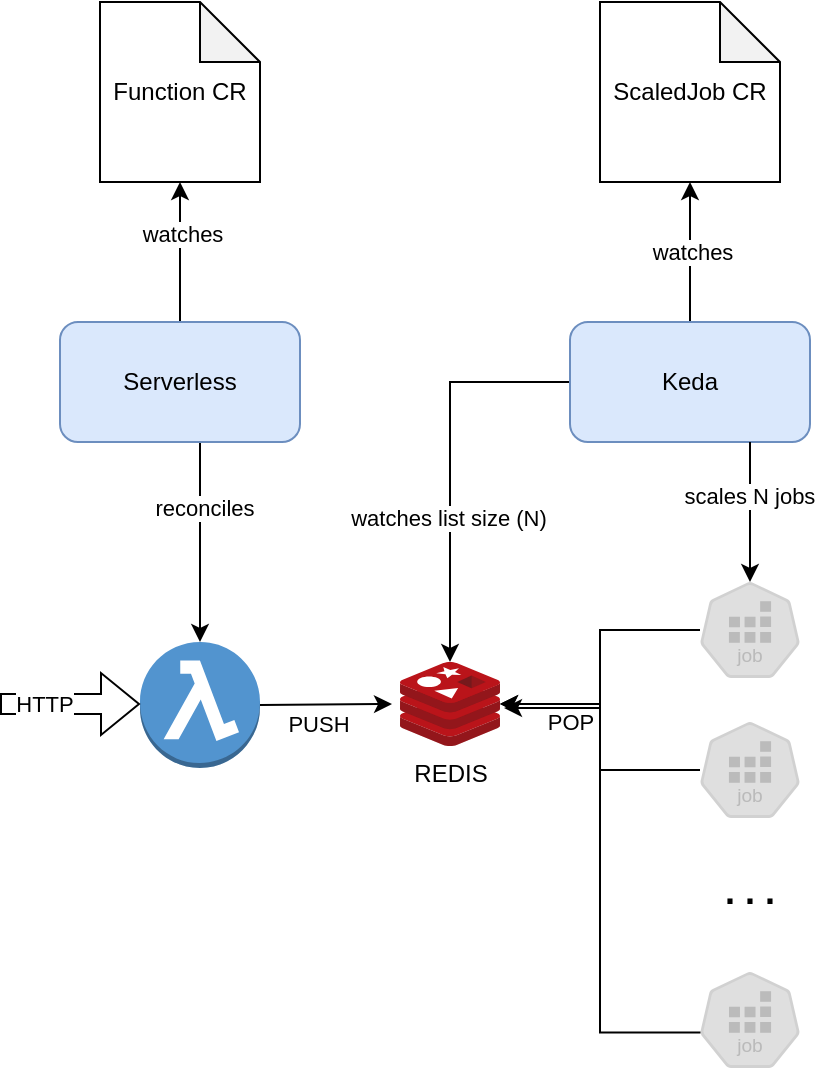 <mxfile version="24.0.2" type="device">
  <diagram name="Page-1" id="Y8SWOVS49k64tggunQgq">
    <mxGraphModel dx="1920" dy="1121" grid="1" gridSize="10" guides="1" tooltips="1" connect="1" arrows="1" fold="1" page="1" pageScale="1" pageWidth="827" pageHeight="1169" math="0" shadow="0">
      <root>
        <mxCell id="0" />
        <mxCell id="1" parent="0" />
        <mxCell id="uMvtkGEYh9OVPjdlLgb1-1" value="REDIS&lt;div&gt;&lt;br&gt;&lt;/div&gt;" style="image;sketch=0;aspect=fixed;html=1;points=[];align=center;fontSize=12;image=img/lib/mscae/Cache_Redis_Product.svg;" vertex="1" parent="1">
          <mxGeometry x="300" y="430" width="50" height="42" as="geometry" />
        </mxCell>
        <mxCell id="uMvtkGEYh9OVPjdlLgb1-2" value="" style="outlineConnect=0;dashed=0;verticalLabelPosition=bottom;verticalAlign=top;align=center;html=1;shape=mxgraph.aws3.lambda_function;fillColor=#5294CF;gradientColor=none;" vertex="1" parent="1">
          <mxGeometry x="170" y="420" width="60" height="63" as="geometry" />
        </mxCell>
        <mxCell id="uMvtkGEYh9OVPjdlLgb1-3" value="Function CR" style="shape=note;whiteSpace=wrap;html=1;backgroundOutline=1;darkOpacity=0.05;" vertex="1" parent="1">
          <mxGeometry x="150" y="100" width="80" height="90" as="geometry" />
        </mxCell>
        <mxCell id="uMvtkGEYh9OVPjdlLgb1-4" value="ScaledJob CR" style="shape=note;whiteSpace=wrap;html=1;backgroundOutline=1;darkOpacity=0.05;" vertex="1" parent="1">
          <mxGeometry x="400" y="100" width="90" height="90" as="geometry" />
        </mxCell>
        <mxCell id="uMvtkGEYh9OVPjdlLgb1-5" value="" style="aspect=fixed;sketch=0;html=1;dashed=0;whitespace=wrap;fillColor=none;strokeColor=#666666;points=[[0.005,0.63,0],[0.1,0.2,0],[0.9,0.2,0],[0.5,0,0],[0.995,0.63,0],[0.72,0.99,0],[0.5,1,0],[0.28,0.99,0]];shape=mxgraph.kubernetes.icon2;kubernetesLabel=1;prIcon=job;fontColor=#333333;gradientColor=none;opacity=30;" vertex="1" parent="1">
          <mxGeometry x="450" y="390" width="50" height="48" as="geometry" />
        </mxCell>
        <mxCell id="uMvtkGEYh9OVPjdlLgb1-12" style="edgeStyle=orthogonalEdgeStyle;rounded=0;orthogonalLoop=1;jettySize=auto;html=1;" edge="1" parent="1" source="uMvtkGEYh9OVPjdlLgb1-7" target="uMvtkGEYh9OVPjdlLgb1-1">
          <mxGeometry relative="1" as="geometry" />
        </mxCell>
        <mxCell id="uMvtkGEYh9OVPjdlLgb1-7" value="" style="aspect=fixed;sketch=0;html=1;dashed=0;whitespace=wrap;fillColor=none;strokeColor=#666666;points=[[0.005,0.63,0],[0.1,0.2,0],[0.9,0.2,0],[0.5,0,0],[0.995,0.63,0],[0.72,0.99,0],[0.5,1,0],[0.28,0.99,0]];shape=mxgraph.kubernetes.icon2;kubernetesLabel=1;prIcon=job;fontColor=#333333;gradientColor=none;opacity=30;" vertex="1" parent="1">
          <mxGeometry x="450" y="460" width="50" height="48" as="geometry" />
        </mxCell>
        <mxCell id="uMvtkGEYh9OVPjdlLgb1-13" style="edgeStyle=orthogonalEdgeStyle;rounded=0;orthogonalLoop=1;jettySize=auto;html=1;exitX=0.005;exitY=0.63;exitDx=0;exitDy=0;exitPerimeter=0;" edge="1" parent="1" source="uMvtkGEYh9OVPjdlLgb1-8" target="uMvtkGEYh9OVPjdlLgb1-1">
          <mxGeometry relative="1" as="geometry">
            <Array as="points">
              <mxPoint x="400" y="615" />
              <mxPoint x="400" y="451" />
            </Array>
          </mxGeometry>
        </mxCell>
        <mxCell id="uMvtkGEYh9OVPjdlLgb1-14" value="POP" style="edgeLabel;html=1;align=center;verticalAlign=middle;resizable=0;points=[];" vertex="1" connectable="0" parent="uMvtkGEYh9OVPjdlLgb1-13">
          <mxGeometry x="0.734" y="-4" relative="1" as="geometry">
            <mxPoint y="13" as="offset" />
          </mxGeometry>
        </mxCell>
        <mxCell id="uMvtkGEYh9OVPjdlLgb1-8" value="" style="aspect=fixed;sketch=0;html=1;dashed=0;whitespace=wrap;fillColor=none;strokeColor=#666666;points=[[0.005,0.63,0],[0.1,0.2,0],[0.9,0.2,0],[0.5,0,0],[0.995,0.63,0],[0.72,0.99,0],[0.5,1,0],[0.28,0.99,0]];shape=mxgraph.kubernetes.icon2;kubernetesLabel=1;prIcon=job;fontColor=#333333;gradientColor=none;opacity=30;" vertex="1" parent="1">
          <mxGeometry x="450" y="585" width="50" height="48" as="geometry" />
        </mxCell>
        <mxCell id="uMvtkGEYh9OVPjdlLgb1-9" value="" style="endArrow=classic;html=1;rounded=0;entryX=-0.08;entryY=0.5;entryDx=0;entryDy=0;entryPerimeter=0;exitX=1;exitY=0.5;exitDx=0;exitDy=0;exitPerimeter=0;" edge="1" parent="1" source="uMvtkGEYh9OVPjdlLgb1-2" target="uMvtkGEYh9OVPjdlLgb1-1">
          <mxGeometry width="50" height="50" relative="1" as="geometry">
            <mxPoint x="230" y="460" as="sourcePoint" />
            <mxPoint x="280" y="410" as="targetPoint" />
          </mxGeometry>
        </mxCell>
        <mxCell id="uMvtkGEYh9OVPjdlLgb1-10" value="PUSH" style="edgeLabel;html=1;align=center;verticalAlign=middle;resizable=0;points=[];" vertex="1" connectable="0" parent="uMvtkGEYh9OVPjdlLgb1-9">
          <mxGeometry x="-0.121" y="-1" relative="1" as="geometry">
            <mxPoint y="8" as="offset" />
          </mxGeometry>
        </mxCell>
        <mxCell id="uMvtkGEYh9OVPjdlLgb1-11" style="edgeStyle=orthogonalEdgeStyle;rounded=0;orthogonalLoop=1;jettySize=auto;html=1;entryX=1.04;entryY=0.548;entryDx=0;entryDy=0;entryPerimeter=0;" edge="1" parent="1" source="uMvtkGEYh9OVPjdlLgb1-5" target="uMvtkGEYh9OVPjdlLgb1-1">
          <mxGeometry relative="1" as="geometry" />
        </mxCell>
        <mxCell id="uMvtkGEYh9OVPjdlLgb1-18" style="edgeStyle=orthogonalEdgeStyle;rounded=0;orthogonalLoop=1;jettySize=auto;html=1;" edge="1" parent="1" source="uMvtkGEYh9OVPjdlLgb1-15" target="uMvtkGEYh9OVPjdlLgb1-4">
          <mxGeometry relative="1" as="geometry" />
        </mxCell>
        <mxCell id="uMvtkGEYh9OVPjdlLgb1-22" value="watches" style="edgeLabel;html=1;align=center;verticalAlign=middle;resizable=0;points=[];" vertex="1" connectable="0" parent="uMvtkGEYh9OVPjdlLgb1-18">
          <mxGeometry y="-1" relative="1" as="geometry">
            <mxPoint as="offset" />
          </mxGeometry>
        </mxCell>
        <mxCell id="uMvtkGEYh9OVPjdlLgb1-27" style="edgeStyle=orthogonalEdgeStyle;rounded=0;orthogonalLoop=1;jettySize=auto;html=1;" edge="1" parent="1" source="uMvtkGEYh9OVPjdlLgb1-15" target="uMvtkGEYh9OVPjdlLgb1-1">
          <mxGeometry relative="1" as="geometry" />
        </mxCell>
        <mxCell id="uMvtkGEYh9OVPjdlLgb1-28" value="watches list size (N)" style="edgeLabel;html=1;align=center;verticalAlign=middle;resizable=0;points=[];" vertex="1" connectable="0" parent="uMvtkGEYh9OVPjdlLgb1-27">
          <mxGeometry x="0.28" y="-1" relative="1" as="geometry">
            <mxPoint as="offset" />
          </mxGeometry>
        </mxCell>
        <mxCell id="uMvtkGEYh9OVPjdlLgb1-15" value="Keda" style="rounded=1;whiteSpace=wrap;html=1;fillColor=#dae8fc;strokeColor=#6c8ebf;" vertex="1" parent="1">
          <mxGeometry x="385" y="260" width="120" height="60" as="geometry" />
        </mxCell>
        <mxCell id="uMvtkGEYh9OVPjdlLgb1-17" style="edgeStyle=orthogonalEdgeStyle;rounded=0;orthogonalLoop=1;jettySize=auto;html=1;" edge="1" parent="1" source="uMvtkGEYh9OVPjdlLgb1-16" target="uMvtkGEYh9OVPjdlLgb1-3">
          <mxGeometry relative="1" as="geometry" />
        </mxCell>
        <mxCell id="uMvtkGEYh9OVPjdlLgb1-21" value="watches" style="edgeLabel;html=1;align=center;verticalAlign=middle;resizable=0;points=[];" vertex="1" connectable="0" parent="uMvtkGEYh9OVPjdlLgb1-17">
          <mxGeometry x="0.257" y="-1" relative="1" as="geometry">
            <mxPoint as="offset" />
          </mxGeometry>
        </mxCell>
        <mxCell id="uMvtkGEYh9OVPjdlLgb1-19" style="edgeStyle=orthogonalEdgeStyle;rounded=0;orthogonalLoop=1;jettySize=auto;html=1;" edge="1" parent="1" source="uMvtkGEYh9OVPjdlLgb1-16" target="uMvtkGEYh9OVPjdlLgb1-2">
          <mxGeometry relative="1" as="geometry">
            <Array as="points">
              <mxPoint x="200" y="340" />
              <mxPoint x="200" y="340" />
            </Array>
          </mxGeometry>
        </mxCell>
        <mxCell id="uMvtkGEYh9OVPjdlLgb1-24" value="reconciles" style="edgeLabel;html=1;align=center;verticalAlign=middle;resizable=0;points=[];" vertex="1" connectable="0" parent="uMvtkGEYh9OVPjdlLgb1-19">
          <mxGeometry x="-0.34" y="2" relative="1" as="geometry">
            <mxPoint as="offset" />
          </mxGeometry>
        </mxCell>
        <mxCell id="uMvtkGEYh9OVPjdlLgb1-16" value="Serverless" style="rounded=1;whiteSpace=wrap;html=1;fillColor=#dae8fc;strokeColor=#6c8ebf;" vertex="1" parent="1">
          <mxGeometry x="130" y="260" width="120" height="60" as="geometry" />
        </mxCell>
        <mxCell id="uMvtkGEYh9OVPjdlLgb1-20" style="edgeStyle=orthogonalEdgeStyle;rounded=0;orthogonalLoop=1;jettySize=auto;html=1;entryX=0.5;entryY=0;entryDx=0;entryDy=0;entryPerimeter=0;" edge="1" parent="1" source="uMvtkGEYh9OVPjdlLgb1-15" target="uMvtkGEYh9OVPjdlLgb1-5">
          <mxGeometry relative="1" as="geometry">
            <Array as="points">
              <mxPoint x="475" y="340" />
              <mxPoint x="475" y="340" />
            </Array>
          </mxGeometry>
        </mxCell>
        <mxCell id="uMvtkGEYh9OVPjdlLgb1-23" value="scales N jobs&amp;nbsp;" style="edgeLabel;html=1;align=center;verticalAlign=middle;resizable=0;points=[];" vertex="1" connectable="0" parent="uMvtkGEYh9OVPjdlLgb1-20">
          <mxGeometry x="-0.229" y="1" relative="1" as="geometry">
            <mxPoint as="offset" />
          </mxGeometry>
        </mxCell>
        <mxCell id="uMvtkGEYh9OVPjdlLgb1-25" value="" style="shape=flexArrow;endArrow=classic;html=1;rounded=0;" edge="1" parent="1">
          <mxGeometry width="50" height="50" relative="1" as="geometry">
            <mxPoint x="100" y="451" as="sourcePoint" />
            <mxPoint x="170" y="451" as="targetPoint" />
          </mxGeometry>
        </mxCell>
        <mxCell id="uMvtkGEYh9OVPjdlLgb1-26" value="HTTP" style="edgeLabel;html=1;align=center;verticalAlign=middle;resizable=0;points=[];" vertex="1" connectable="0" parent="uMvtkGEYh9OVPjdlLgb1-25">
          <mxGeometry x="-0.371" y="3" relative="1" as="geometry">
            <mxPoint y="3" as="offset" />
          </mxGeometry>
        </mxCell>
        <mxCell id="uMvtkGEYh9OVPjdlLgb1-29" value="&lt;font style=&quot;font-size: 18px;&quot;&gt;&lt;b&gt;. . .&lt;/b&gt;&lt;/font&gt;" style="text;html=1;align=center;verticalAlign=middle;whiteSpace=wrap;rounded=0;" vertex="1" parent="1">
          <mxGeometry x="445" y="530" width="60" height="30" as="geometry" />
        </mxCell>
      </root>
    </mxGraphModel>
  </diagram>
</mxfile>
